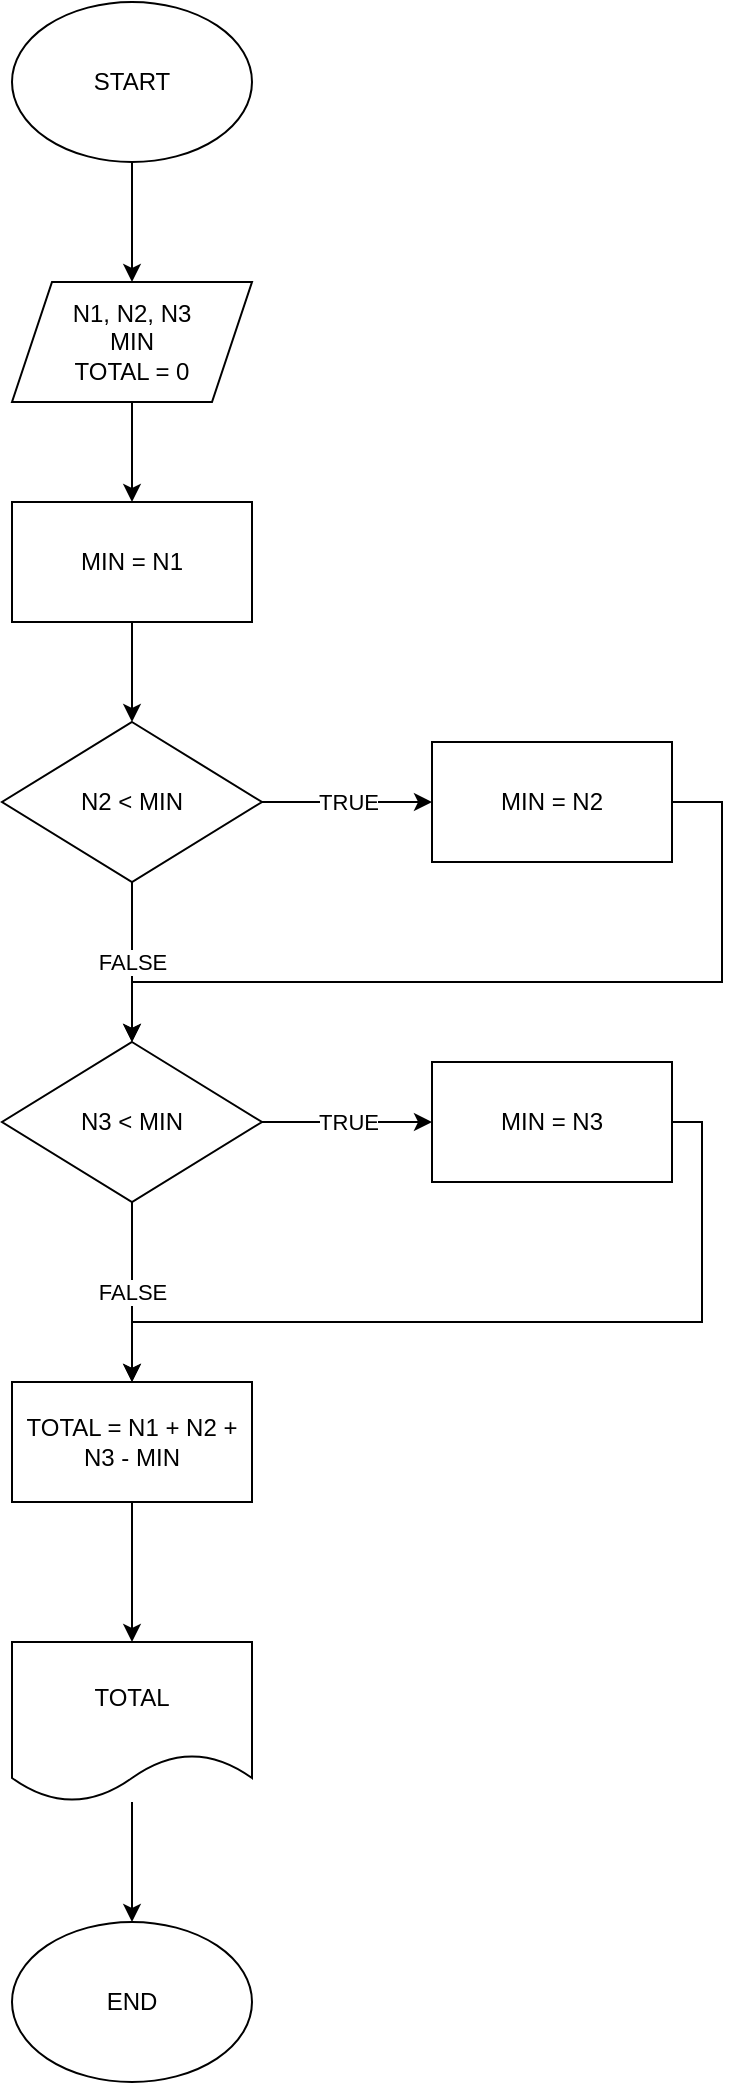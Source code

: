 <mxfile version="22.1.2" type="device">
  <diagram name="Page-1" id="igpqCaPG3RhKc7rGnYrw">
    <mxGraphModel dx="1036" dy="654" grid="1" gridSize="10" guides="1" tooltips="1" connect="1" arrows="1" fold="1" page="1" pageScale="1" pageWidth="850" pageHeight="1100" math="0" shadow="0">
      <root>
        <mxCell id="0" />
        <mxCell id="1" parent="0" />
        <mxCell id="oajf3Gr45OymSx1qcdK4-3" value="" style="edgeStyle=orthogonalEdgeStyle;rounded=0;orthogonalLoop=1;jettySize=auto;html=1;" edge="1" parent="1" source="oajf3Gr45OymSx1qcdK4-1" target="oajf3Gr45OymSx1qcdK4-2">
          <mxGeometry relative="1" as="geometry" />
        </mxCell>
        <mxCell id="oajf3Gr45OymSx1qcdK4-1" value="START" style="ellipse;whiteSpace=wrap;html=1;" vertex="1" parent="1">
          <mxGeometry x="365" y="50" width="120" height="80" as="geometry" />
        </mxCell>
        <mxCell id="oajf3Gr45OymSx1qcdK4-5" value="" style="edgeStyle=orthogonalEdgeStyle;rounded=0;orthogonalLoop=1;jettySize=auto;html=1;" edge="1" parent="1" source="oajf3Gr45OymSx1qcdK4-2" target="oajf3Gr45OymSx1qcdK4-4">
          <mxGeometry relative="1" as="geometry" />
        </mxCell>
        <mxCell id="oajf3Gr45OymSx1qcdK4-2" value="N1, N2, N3&lt;br&gt;MIN&lt;br&gt;TOTAL = 0" style="shape=parallelogram;perimeter=parallelogramPerimeter;whiteSpace=wrap;html=1;fixedSize=1;" vertex="1" parent="1">
          <mxGeometry x="365" y="190" width="120" height="60" as="geometry" />
        </mxCell>
        <mxCell id="oajf3Gr45OymSx1qcdK4-7" value="" style="edgeStyle=orthogonalEdgeStyle;rounded=0;orthogonalLoop=1;jettySize=auto;html=1;" edge="1" parent="1" source="oajf3Gr45OymSx1qcdK4-4" target="oajf3Gr45OymSx1qcdK4-6">
          <mxGeometry relative="1" as="geometry" />
        </mxCell>
        <mxCell id="oajf3Gr45OymSx1qcdK4-4" value="MIN = N1" style="whiteSpace=wrap;html=1;" vertex="1" parent="1">
          <mxGeometry x="365" y="300" width="120" height="60" as="geometry" />
        </mxCell>
        <mxCell id="oajf3Gr45OymSx1qcdK4-9" value="FALSE" style="edgeStyle=orthogonalEdgeStyle;rounded=0;orthogonalLoop=1;jettySize=auto;html=1;" edge="1" parent="1" source="oajf3Gr45OymSx1qcdK4-6" target="oajf3Gr45OymSx1qcdK4-8">
          <mxGeometry relative="1" as="geometry" />
        </mxCell>
        <mxCell id="oajf3Gr45OymSx1qcdK4-11" value="TRUE" style="edgeStyle=orthogonalEdgeStyle;rounded=0;orthogonalLoop=1;jettySize=auto;html=1;" edge="1" parent="1" source="oajf3Gr45OymSx1qcdK4-6" target="oajf3Gr45OymSx1qcdK4-10">
          <mxGeometry relative="1" as="geometry" />
        </mxCell>
        <mxCell id="oajf3Gr45OymSx1qcdK4-6" value="N2 &amp;lt; MIN" style="rhombus;whiteSpace=wrap;html=1;" vertex="1" parent="1">
          <mxGeometry x="360" y="410" width="130" height="80" as="geometry" />
        </mxCell>
        <mxCell id="oajf3Gr45OymSx1qcdK4-13" value="TRUE" style="edgeStyle=orthogonalEdgeStyle;rounded=0;orthogonalLoop=1;jettySize=auto;html=1;" edge="1" parent="1" source="oajf3Gr45OymSx1qcdK4-8" target="oajf3Gr45OymSx1qcdK4-12">
          <mxGeometry relative="1" as="geometry" />
        </mxCell>
        <mxCell id="oajf3Gr45OymSx1qcdK4-16" value="FALSE" style="edgeStyle=orthogonalEdgeStyle;rounded=0;orthogonalLoop=1;jettySize=auto;html=1;" edge="1" parent="1" source="oajf3Gr45OymSx1qcdK4-8" target="oajf3Gr45OymSx1qcdK4-15">
          <mxGeometry relative="1" as="geometry" />
        </mxCell>
        <mxCell id="oajf3Gr45OymSx1qcdK4-8" value="N3 &amp;lt; MIN" style="rhombus;whiteSpace=wrap;html=1;" vertex="1" parent="1">
          <mxGeometry x="360" y="570" width="130" height="80" as="geometry" />
        </mxCell>
        <mxCell id="oajf3Gr45OymSx1qcdK4-18" style="edgeStyle=orthogonalEdgeStyle;rounded=0;orthogonalLoop=1;jettySize=auto;html=1;entryX=0.5;entryY=0;entryDx=0;entryDy=0;" edge="1" parent="1" source="oajf3Gr45OymSx1qcdK4-10" target="oajf3Gr45OymSx1qcdK4-8">
          <mxGeometry relative="1" as="geometry">
            <Array as="points">
              <mxPoint x="720" y="450" />
              <mxPoint x="720" y="540" />
              <mxPoint x="425" y="540" />
            </Array>
          </mxGeometry>
        </mxCell>
        <mxCell id="oajf3Gr45OymSx1qcdK4-10" value="MIN = N2" style="whiteSpace=wrap;html=1;" vertex="1" parent="1">
          <mxGeometry x="575" y="420" width="120" height="60" as="geometry" />
        </mxCell>
        <mxCell id="oajf3Gr45OymSx1qcdK4-19" style="edgeStyle=orthogonalEdgeStyle;rounded=0;orthogonalLoop=1;jettySize=auto;html=1;entryX=0.5;entryY=0;entryDx=0;entryDy=0;" edge="1" parent="1" source="oajf3Gr45OymSx1qcdK4-12" target="oajf3Gr45OymSx1qcdK4-15">
          <mxGeometry relative="1" as="geometry">
            <Array as="points">
              <mxPoint x="710" y="610" />
              <mxPoint x="710" y="710" />
              <mxPoint x="425" y="710" />
            </Array>
          </mxGeometry>
        </mxCell>
        <mxCell id="oajf3Gr45OymSx1qcdK4-12" value="MIN = N3" style="whiteSpace=wrap;html=1;" vertex="1" parent="1">
          <mxGeometry x="575" y="580" width="120" height="60" as="geometry" />
        </mxCell>
        <mxCell id="oajf3Gr45OymSx1qcdK4-21" value="" style="edgeStyle=orthogonalEdgeStyle;rounded=0;orthogonalLoop=1;jettySize=auto;html=1;" edge="1" parent="1" source="oajf3Gr45OymSx1qcdK4-15" target="oajf3Gr45OymSx1qcdK4-20">
          <mxGeometry relative="1" as="geometry" />
        </mxCell>
        <mxCell id="oajf3Gr45OymSx1qcdK4-15" value="TOTAL = N1 + N2 + N3 - MIN" style="whiteSpace=wrap;html=1;" vertex="1" parent="1">
          <mxGeometry x="365" y="740" width="120" height="60" as="geometry" />
        </mxCell>
        <mxCell id="oajf3Gr45OymSx1qcdK4-23" value="" style="edgeStyle=orthogonalEdgeStyle;rounded=0;orthogonalLoop=1;jettySize=auto;html=1;" edge="1" parent="1" source="oajf3Gr45OymSx1qcdK4-20" target="oajf3Gr45OymSx1qcdK4-22">
          <mxGeometry relative="1" as="geometry" />
        </mxCell>
        <mxCell id="oajf3Gr45OymSx1qcdK4-20" value="TOTAL" style="shape=document;whiteSpace=wrap;html=1;boundedLbl=1;" vertex="1" parent="1">
          <mxGeometry x="365" y="870" width="120" height="80" as="geometry" />
        </mxCell>
        <mxCell id="oajf3Gr45OymSx1qcdK4-22" value="END" style="ellipse;whiteSpace=wrap;html=1;" vertex="1" parent="1">
          <mxGeometry x="365" y="1010" width="120" height="80" as="geometry" />
        </mxCell>
      </root>
    </mxGraphModel>
  </diagram>
</mxfile>
